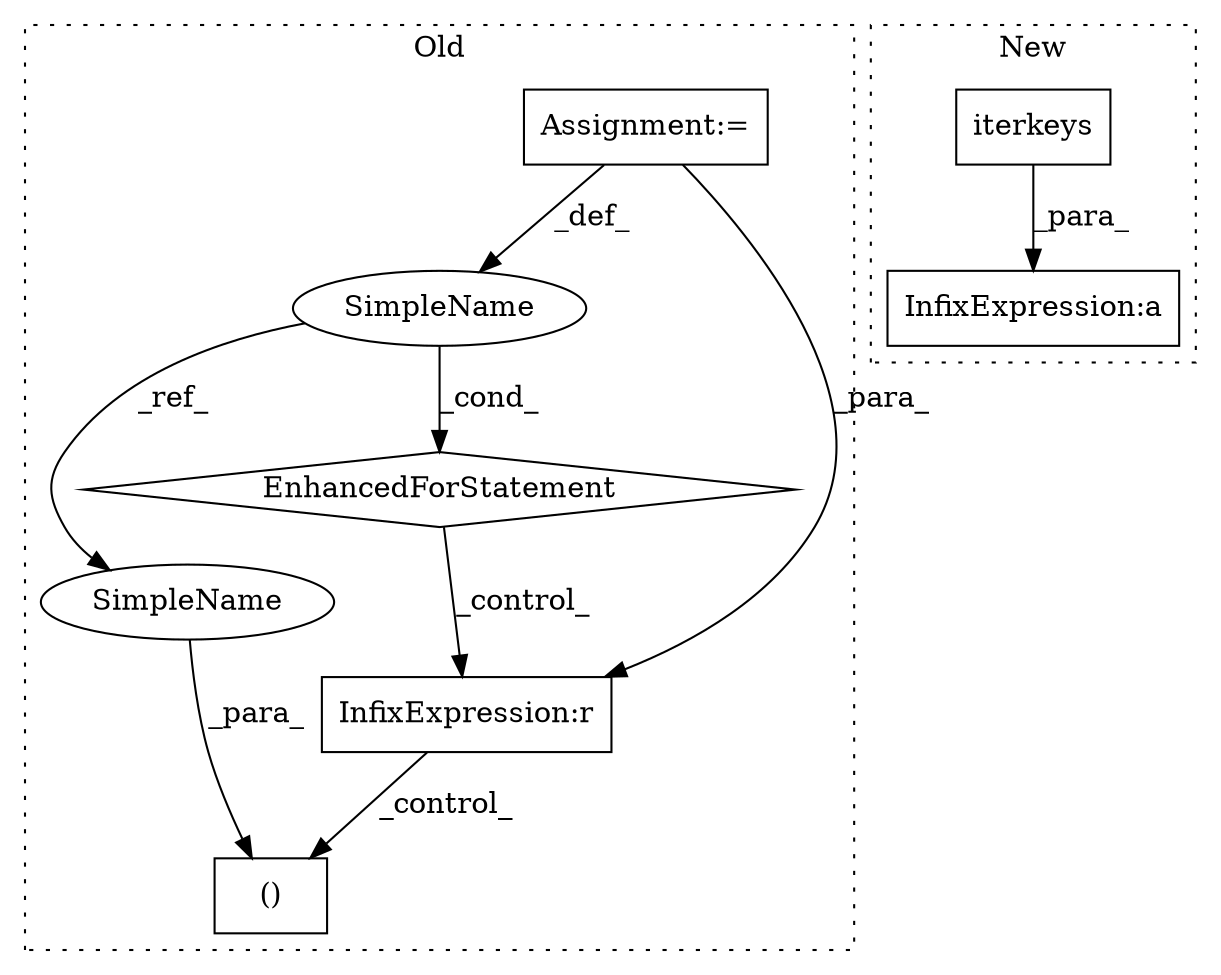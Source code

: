 digraph G {
subgraph cluster0 {
1 [label="()" a="106" s="11085" l="15" shape="box"];
3 [label="EnhancedForStatement" a="70" s="10797,10871" l="57,2" shape="diamond"];
5 [label="SimpleName" a="42" s="10858" l="1" shape="ellipse"];
6 [label="InfixExpression:r" a="27" s="11047" l="4" shape="box"];
7 [label="Assignment:=" a="7" s="10797,10871" l="57,2" shape="box"];
8 [label="SimpleName" a="42" s="11085" l="1" shape="ellipse"];
label = "Old";
style="dotted";
}
subgraph cluster1 {
2 [label="iterkeys" a="32" s="11618,11632" l="9,1" shape="box"];
4 [label="InfixExpression:a" a="27" s="11534" l="3" shape="box"];
label = "New";
style="dotted";
}
2 -> 4 [label="_para_"];
3 -> 6 [label="_control_"];
5 -> 3 [label="_cond_"];
5 -> 8 [label="_ref_"];
6 -> 1 [label="_control_"];
7 -> 5 [label="_def_"];
7 -> 6 [label="_para_"];
8 -> 1 [label="_para_"];
}